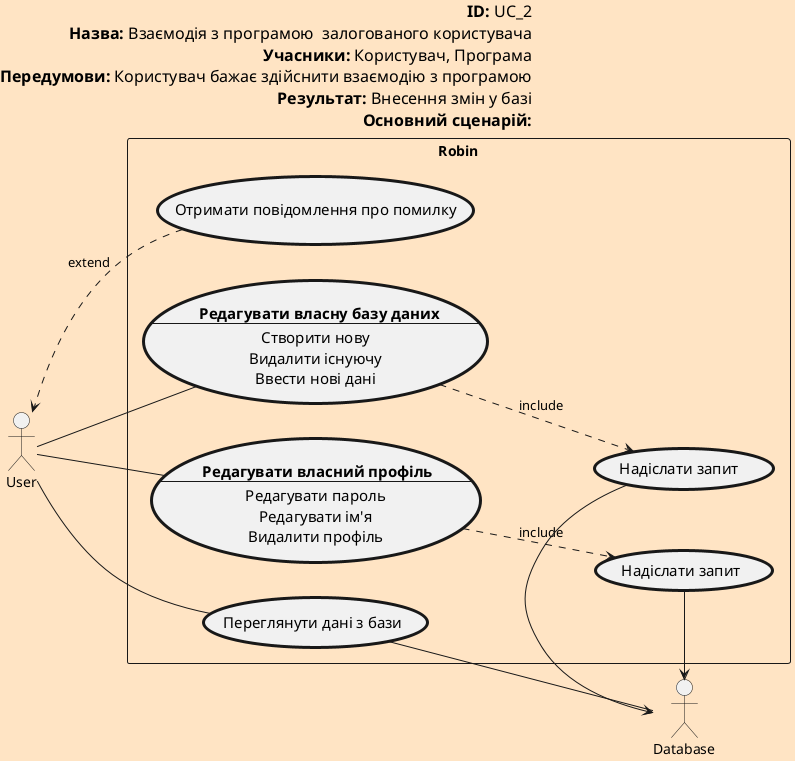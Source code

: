 @startuml UserUML
left header
<font color=000 size=16><b>ID:</b> UC_2
<font color=000 size=16><b>Назва:</b> Взаємодія з програмою  залогованого користувача
<font color=000 size=16><b>Учасники:</b> Користувач, Програма
<font color=000 size=16><b>Передумови:</b> Користувач бажає здійснити взаємодію з програмою
<font color=000 size=16><b>Результат:</b> Внесення змін у базі
<font color=000 size=16><b>Основний сценарій:</b>
end header

left to right direction
skinparam packageStyle rectangle
actor User
actor Database
skinparam BackgroundColor Bisque
skinparam ArrowFontName Colibri
skinparam UsecaseBorderThickness 3
skinparam UsecaseFontSize 15
skinparam PackageFontStyle italic
skinparam packageStyle rectangle
skinparam UsecaseFontName Times New Roman
rectangle Robin{
  usecase UC1 as " <b>Редагувати власний профіль
  --
  Редагувати пароль
  Редагувати ім'я
  Видалити профіль
  "
  User -- UC1
  UC1 ..> (Надіслати запит):include
  (Надіслати запит) -> Database

  User -- (Переглянути дані з бази) 
  (Отримати повідомлення про помилку) .> User:extend
  (Переглянути дані з бази) -- Database
  usecase UC2 as " <b> Редагувати власну базу даних
  --
  Створити нову
  Видалити існуючу
  Ввести нові дані
  "
  User - UC2 
  UC2 ..> (Надіслати запит ):include
  (Надіслати запит ) -> Database
  





}

@enduml